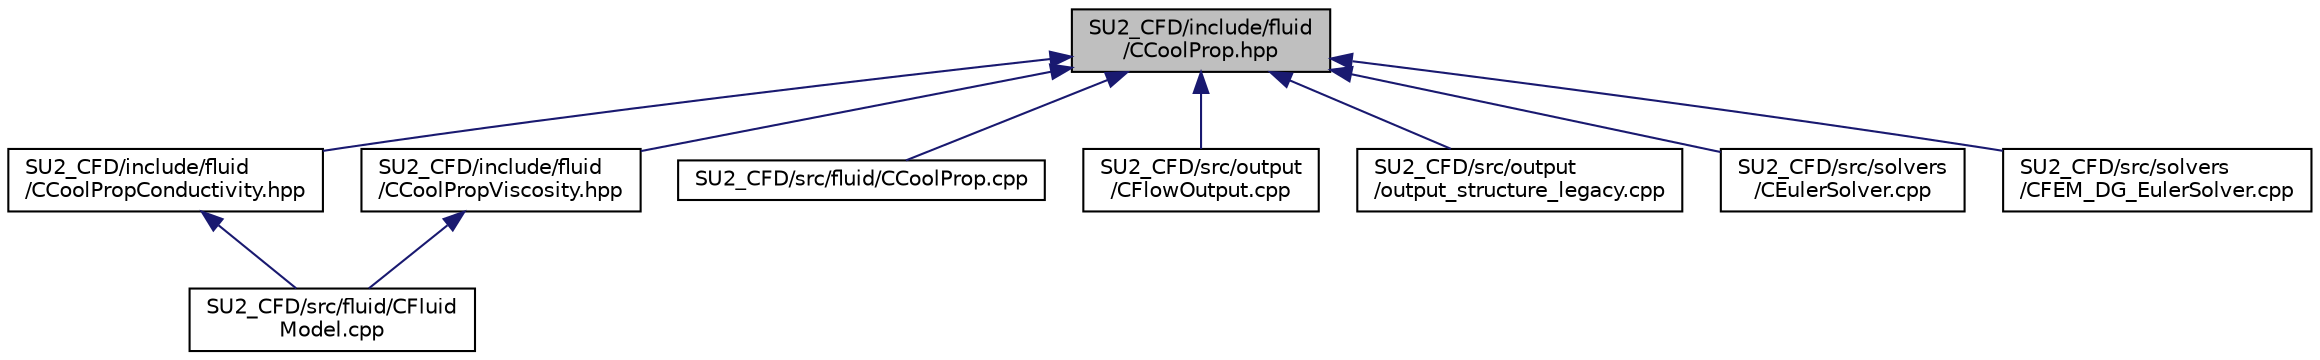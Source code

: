 digraph "SU2_CFD/include/fluid/CCoolProp.hpp"
{
 // LATEX_PDF_SIZE
  edge [fontname="Helvetica",fontsize="10",labelfontname="Helvetica",labelfontsize="10"];
  node [fontname="Helvetica",fontsize="10",shape=record];
  Node1 [label="SU2_CFD/include/fluid\l/CCoolProp.hpp",height=0.2,width=0.4,color="black", fillcolor="grey75", style="filled", fontcolor="black",tooltip="Defines the state-of-the-art fluid model from CoolProp library."];
  Node1 -> Node2 [dir="back",color="midnightblue",fontsize="10",style="solid",fontname="Helvetica"];
  Node2 [label="SU2_CFD/include/fluid\l/CCoolPropConductivity.hpp",height=0.2,width=0.4,color="black", fillcolor="white", style="filled",URL="$CCoolPropConductivity_8hpp.html",tooltip="Defines laminar thermal conductivity model from CoolProp."];
  Node2 -> Node3 [dir="back",color="midnightblue",fontsize="10",style="solid",fontname="Helvetica"];
  Node3 [label="SU2_CFD/src/fluid/CFluid\lModel.cpp",height=0.2,width=0.4,color="black", fillcolor="white", style="filled",URL="$CFluidModel_8cpp.html",tooltip="Source of the fluid model base class containing thermo-physical subroutines."];
  Node1 -> Node4 [dir="back",color="midnightblue",fontsize="10",style="solid",fontname="Helvetica"];
  Node4 [label="SU2_CFD/include/fluid\l/CCoolPropViscosity.hpp",height=0.2,width=0.4,color="black", fillcolor="white", style="filled",URL="$CCoolPropViscosity_8hpp.html",tooltip="Defines CoolPropviscosity model."];
  Node4 -> Node3 [dir="back",color="midnightblue",fontsize="10",style="solid",fontname="Helvetica"];
  Node1 -> Node5 [dir="back",color="midnightblue",fontsize="10",style="solid",fontname="Helvetica"];
  Node5 [label="SU2_CFD/src/fluid/CCoolProp.cpp",height=0.2,width=0.4,color="black", fillcolor="white", style="filled",URL="$CCoolProp_8cpp.html",tooltip="Source of the fluid model from CoolProp."];
  Node1 -> Node6 [dir="back",color="midnightblue",fontsize="10",style="solid",fontname="Helvetica"];
  Node6 [label="SU2_CFD/src/output\l/CFlowOutput.cpp",height=0.2,width=0.4,color="black", fillcolor="white", style="filled",URL="$CFlowOutput_8cpp.html",tooltip="Common functions for flow output."];
  Node1 -> Node7 [dir="back",color="midnightblue",fontsize="10",style="solid",fontname="Helvetica"];
  Node7 [label="SU2_CFD/src/output\l/output_structure_legacy.cpp",height=0.2,width=0.4,color="black", fillcolor="white", style="filled",URL="$output__structure__legacy_8cpp.html",tooltip="Main subroutines for output solver information."];
  Node1 -> Node8 [dir="back",color="midnightblue",fontsize="10",style="solid",fontname="Helvetica"];
  Node8 [label="SU2_CFD/src/solvers\l/CEulerSolver.cpp",height=0.2,width=0.4,color="black", fillcolor="white", style="filled",URL="$CEulerSolver_8cpp.html",tooltip="Main subroutines for solving Finite-Volume Euler flow problems."];
  Node1 -> Node9 [dir="back",color="midnightblue",fontsize="10",style="solid",fontname="Helvetica"];
  Node9 [label="SU2_CFD/src/solvers\l/CFEM_DG_EulerSolver.cpp",height=0.2,width=0.4,color="black", fillcolor="white", style="filled",URL="$CFEM__DG__EulerSolver_8cpp.html",tooltip="Main subroutines for solving finite element Euler flow problems."];
}
